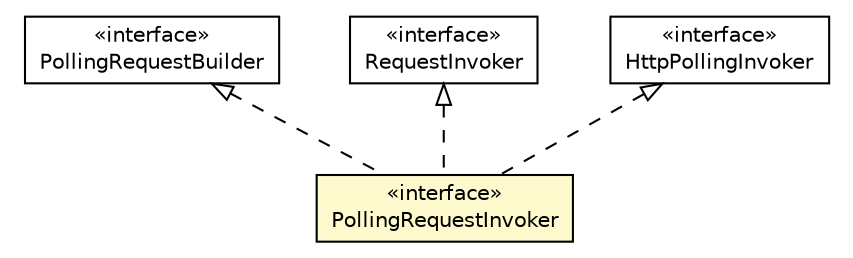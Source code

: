 #!/usr/local/bin/dot
#
# Class diagram 
# Generated by UMLGraph version R5_6-24-gf6e263 (http://www.umlgraph.org/)
#

digraph G {
	edge [fontname="Helvetica",fontsize=10,labelfontname="Helvetica",labelfontsize=10];
	node [fontname="Helvetica",fontsize=10,shape=plaintext];
	nodesep=0.25;
	ranksep=0.5;
	// io.reinert.requestor.core.PollingRequestInvoker
	c36629 [label=<<table title="io.reinert.requestor.core.PollingRequestInvoker" border="0" cellborder="1" cellspacing="0" cellpadding="2" port="p" bgcolor="lemonChiffon" href="./PollingRequestInvoker.html">
		<tr><td><table border="0" cellspacing="0" cellpadding="1">
<tr><td align="center" balign="center"> &#171;interface&#187; </td></tr>
<tr><td align="center" balign="center"> PollingRequestInvoker </td></tr>
		</table></td></tr>
		</table>>, URL="./PollingRequestInvoker.html", fontname="Helvetica", fontcolor="black", fontsize=10.0];
	// io.reinert.requestor.core.PollingRequestBuilder
	c36658 [label=<<table title="io.reinert.requestor.core.PollingRequestBuilder" border="0" cellborder="1" cellspacing="0" cellpadding="2" port="p" href="./PollingRequestBuilder.html">
		<tr><td><table border="0" cellspacing="0" cellpadding="1">
<tr><td align="center" balign="center"> &#171;interface&#187; </td></tr>
<tr><td align="center" balign="center"> PollingRequestBuilder </td></tr>
		</table></td></tr>
		</table>>, URL="./PollingRequestBuilder.html", fontname="Helvetica", fontcolor="black", fontsize=10.0];
	// io.reinert.requestor.core.RequestInvoker
	c36669 [label=<<table title="io.reinert.requestor.core.RequestInvoker" border="0" cellborder="1" cellspacing="0" cellpadding="2" port="p" href="./RequestInvoker.html">
		<tr><td><table border="0" cellspacing="0" cellpadding="1">
<tr><td align="center" balign="center"> &#171;interface&#187; </td></tr>
<tr><td align="center" balign="center"> RequestInvoker </td></tr>
		</table></td></tr>
		</table>>, URL="./RequestInvoker.html", fontname="Helvetica", fontcolor="black", fontsize=10.0];
	// io.reinert.requestor.core.HttpPollingInvoker
	c36691 [label=<<table title="io.reinert.requestor.core.HttpPollingInvoker" border="0" cellborder="1" cellspacing="0" cellpadding="2" port="p" href="./HttpPollingInvoker.html">
		<tr><td><table border="0" cellspacing="0" cellpadding="1">
<tr><td align="center" balign="center"> &#171;interface&#187; </td></tr>
<tr><td align="center" balign="center"> HttpPollingInvoker </td></tr>
		</table></td></tr>
		</table>>, URL="./HttpPollingInvoker.html", fontname="Helvetica", fontcolor="black", fontsize=10.0];
	//io.reinert.requestor.core.PollingRequestInvoker implements io.reinert.requestor.core.PollingRequestBuilder
	c36658:p -> c36629:p [dir=back,arrowtail=empty,style=dashed];
	//io.reinert.requestor.core.PollingRequestInvoker implements io.reinert.requestor.core.HttpPollingInvoker
	c36691:p -> c36629:p [dir=back,arrowtail=empty,style=dashed];
	//io.reinert.requestor.core.PollingRequestInvoker implements io.reinert.requestor.core.RequestInvoker
	c36669:p -> c36629:p [dir=back,arrowtail=empty,style=dashed];
}

